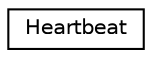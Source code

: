 digraph "Graphical Class Hierarchy"
{
  edge [fontname="Helvetica",fontsize="10",labelfontname="Helvetica",labelfontsize="10"];
  node [fontname="Helvetica",fontsize="10",shape=record];
  rankdir="LR";
  Node0 [label="Heartbeat",height=0.2,width=0.4,color="black", fillcolor="white", style="filled",URL="$classHeartbeat.html",tooltip="LED flashing status indicator The Heartbeat class flashes an LED periodically to indicate the state o..."];
}
